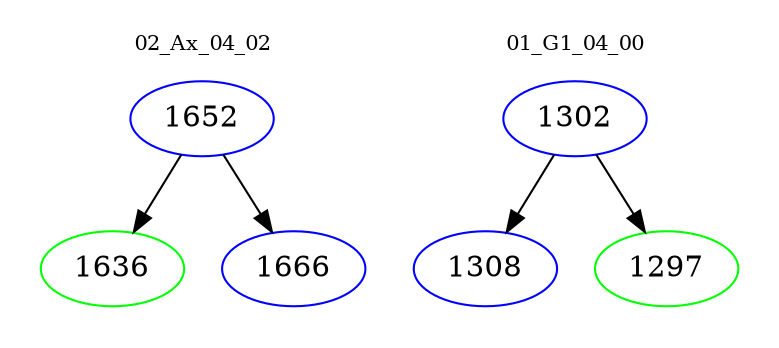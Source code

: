 digraph{
subgraph cluster_0 {
color = white
label = "02_Ax_04_02";
fontsize=10;
T0_1652 [label="1652", color="blue"]
T0_1652 -> T0_1636 [color="black"]
T0_1636 [label="1636", color="green"]
T0_1652 -> T0_1666 [color="black"]
T0_1666 [label="1666", color="blue"]
}
subgraph cluster_1 {
color = white
label = "01_G1_04_00";
fontsize=10;
T1_1302 [label="1302", color="blue"]
T1_1302 -> T1_1308 [color="black"]
T1_1308 [label="1308", color="blue"]
T1_1302 -> T1_1297 [color="black"]
T1_1297 [label="1297", color="green"]
}
}
